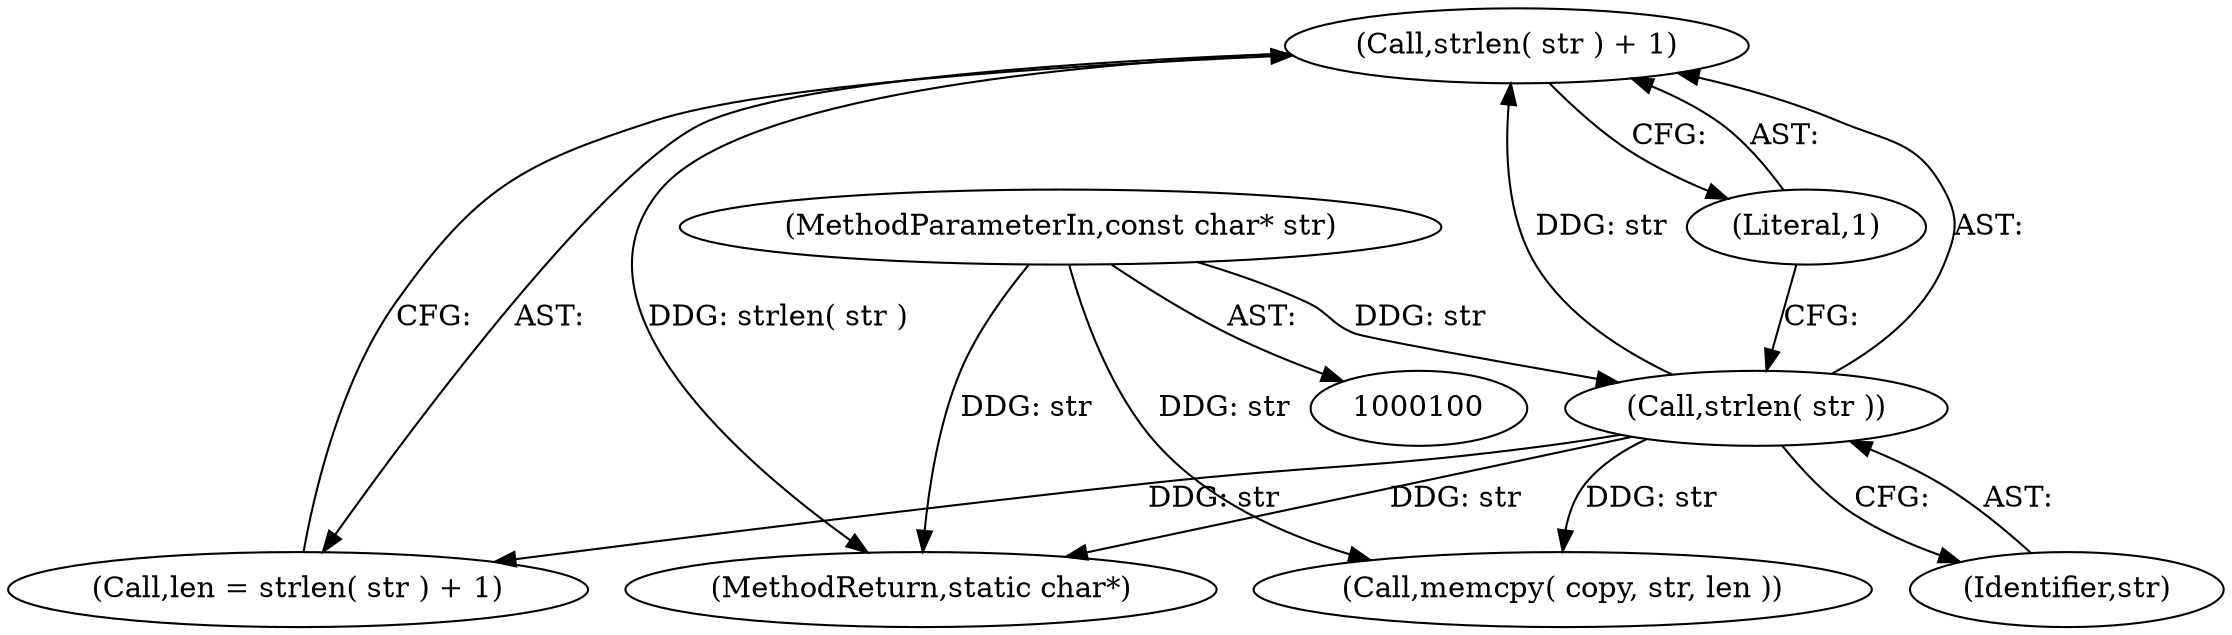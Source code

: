 digraph "1_iperf_91f2fa59e8ed80dfbf400add0164ee0e508e412a_32@API" {
"1000107" [label="(Call,strlen( str ) + 1)"];
"1000108" [label="(Call,strlen( str ))"];
"1000101" [label="(MethodParameterIn,const char* str)"];
"1000127" [label="(MethodReturn,static char*)"];
"1000105" [label="(Call,len = strlen( str ) + 1)"];
"1000101" [label="(MethodParameterIn,const char* str)"];
"1000108" [label="(Call,strlen( str ))"];
"1000110" [label="(Literal,1)"];
"1000107" [label="(Call,strlen( str ) + 1)"];
"1000109" [label="(Identifier,str)"];
"1000121" [label="(Call,memcpy( copy, str, len ))"];
"1000107" -> "1000105"  [label="AST: "];
"1000107" -> "1000110"  [label="CFG: "];
"1000108" -> "1000107"  [label="AST: "];
"1000110" -> "1000107"  [label="AST: "];
"1000105" -> "1000107"  [label="CFG: "];
"1000107" -> "1000127"  [label="DDG: strlen( str )"];
"1000108" -> "1000107"  [label="DDG: str"];
"1000108" -> "1000109"  [label="CFG: "];
"1000109" -> "1000108"  [label="AST: "];
"1000110" -> "1000108"  [label="CFG: "];
"1000108" -> "1000127"  [label="DDG: str"];
"1000108" -> "1000105"  [label="DDG: str"];
"1000101" -> "1000108"  [label="DDG: str"];
"1000108" -> "1000121"  [label="DDG: str"];
"1000101" -> "1000100"  [label="AST: "];
"1000101" -> "1000127"  [label="DDG: str"];
"1000101" -> "1000121"  [label="DDG: str"];
}
